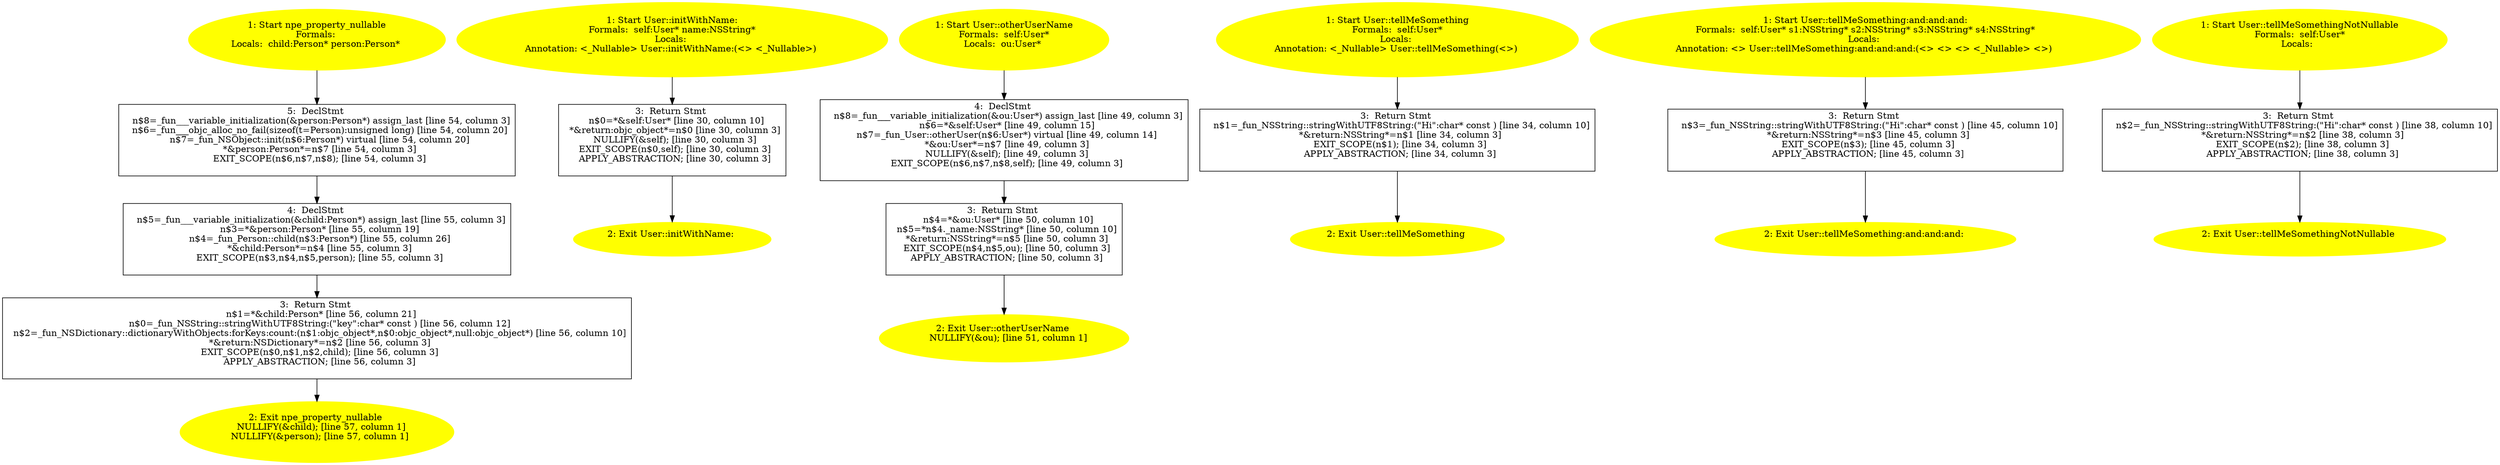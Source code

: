 /* @generated */
digraph cfg {
"npe_property_nullable.ba4461b16b55481ab8de5124734d2bf3_1" [label="1: Start npe_property_nullable\nFormals: \nLocals:  child:Person* person:Person* \n  " color=yellow style=filled]
	

	 "npe_property_nullable.ba4461b16b55481ab8de5124734d2bf3_1" -> "npe_property_nullable.ba4461b16b55481ab8de5124734d2bf3_5" ;
"npe_property_nullable.ba4461b16b55481ab8de5124734d2bf3_2" [label="2: Exit npe_property_nullable \n   NULLIFY(&child); [line 57, column 1]\n  NULLIFY(&person); [line 57, column 1]\n " color=yellow style=filled]
	

"npe_property_nullable.ba4461b16b55481ab8de5124734d2bf3_3" [label="3:  Return Stmt \n   n$1=*&child:Person* [line 56, column 21]\n  n$0=_fun_NSString::stringWithUTF8String:(\"key\":char* const ) [line 56, column 12]\n  n$2=_fun_NSDictionary::dictionaryWithObjects:forKeys:count:(n$1:objc_object*,n$0:objc_object*,null:objc_object*) [line 56, column 10]\n  *&return:NSDictionary*=n$2 [line 56, column 3]\n  EXIT_SCOPE(n$0,n$1,n$2,child); [line 56, column 3]\n  APPLY_ABSTRACTION; [line 56, column 3]\n " shape="box"]
	

	 "npe_property_nullable.ba4461b16b55481ab8de5124734d2bf3_3" -> "npe_property_nullable.ba4461b16b55481ab8de5124734d2bf3_2" ;
"npe_property_nullable.ba4461b16b55481ab8de5124734d2bf3_4" [label="4:  DeclStmt \n   n$5=_fun___variable_initialization(&child:Person*) assign_last [line 55, column 3]\n  n$3=*&person:Person* [line 55, column 19]\n  n$4=_fun_Person::child(n$3:Person*) [line 55, column 26]\n  *&child:Person*=n$4 [line 55, column 3]\n  EXIT_SCOPE(n$3,n$4,n$5,person); [line 55, column 3]\n " shape="box"]
	

	 "npe_property_nullable.ba4461b16b55481ab8de5124734d2bf3_4" -> "npe_property_nullable.ba4461b16b55481ab8de5124734d2bf3_3" ;
"npe_property_nullable.ba4461b16b55481ab8de5124734d2bf3_5" [label="5:  DeclStmt \n   n$8=_fun___variable_initialization(&person:Person*) assign_last [line 54, column 3]\n  n$6=_fun___objc_alloc_no_fail(sizeof(t=Person):unsigned long) [line 54, column 20]\n  n$7=_fun_NSObject::init(n$6:Person*) virtual [line 54, column 20]\n  *&person:Person*=n$7 [line 54, column 3]\n  EXIT_SCOPE(n$6,n$7,n$8); [line 54, column 3]\n " shape="box"]
	

	 "npe_property_nullable.ba4461b16b55481ab8de5124734d2bf3_5" -> "npe_property_nullable.ba4461b16b55481ab8de5124734d2bf3_4" ;
"initWithName:#User(class NSString)#instance.1755f5e97d3aa5318dd071b864db9bb7_1" [label="1: Start User::initWithName:\nFormals:  self:User* name:NSString*\nLocals: \nAnnotation: <_Nullable> User::initWithName:(<> <_Nullable>) \n  " color=yellow style=filled]
	

	 "initWithName:#User(class NSString)#instance.1755f5e97d3aa5318dd071b864db9bb7_1" -> "initWithName:#User(class NSString)#instance.1755f5e97d3aa5318dd071b864db9bb7_3" ;
"initWithName:#User(class NSString)#instance.1755f5e97d3aa5318dd071b864db9bb7_2" [label="2: Exit User::initWithName: \n  " color=yellow style=filled]
	

"initWithName:#User(class NSString)#instance.1755f5e97d3aa5318dd071b864db9bb7_3" [label="3:  Return Stmt \n   n$0=*&self:User* [line 30, column 10]\n  *&return:objc_object*=n$0 [line 30, column 3]\n  NULLIFY(&self); [line 30, column 3]\n  EXIT_SCOPE(n$0,self); [line 30, column 3]\n  APPLY_ABSTRACTION; [line 30, column 3]\n " shape="box"]
	

	 "initWithName:#User(class NSString)#instance.1755f5e97d3aa5318dd071b864db9bb7_3" -> "initWithName:#User(class NSString)#instance.1755f5e97d3aa5318dd071b864db9bb7_2" ;
"otherUserName#User#instance.7b86b8d2191be71dec320c3203056cd7_1" [label="1: Start User::otherUserName\nFormals:  self:User*\nLocals:  ou:User* \n  " color=yellow style=filled]
	

	 "otherUserName#User#instance.7b86b8d2191be71dec320c3203056cd7_1" -> "otherUserName#User#instance.7b86b8d2191be71dec320c3203056cd7_4" ;
"otherUserName#User#instance.7b86b8d2191be71dec320c3203056cd7_2" [label="2: Exit User::otherUserName \n   NULLIFY(&ou); [line 51, column 1]\n " color=yellow style=filled]
	

"otherUserName#User#instance.7b86b8d2191be71dec320c3203056cd7_3" [label="3:  Return Stmt \n   n$4=*&ou:User* [line 50, column 10]\n  n$5=*n$4._name:NSString* [line 50, column 10]\n  *&return:NSString*=n$5 [line 50, column 3]\n  EXIT_SCOPE(n$4,n$5,ou); [line 50, column 3]\n  APPLY_ABSTRACTION; [line 50, column 3]\n " shape="box"]
	

	 "otherUserName#User#instance.7b86b8d2191be71dec320c3203056cd7_3" -> "otherUserName#User#instance.7b86b8d2191be71dec320c3203056cd7_2" ;
"otherUserName#User#instance.7b86b8d2191be71dec320c3203056cd7_4" [label="4:  DeclStmt \n   n$8=_fun___variable_initialization(&ou:User*) assign_last [line 49, column 3]\n  n$6=*&self:User* [line 49, column 15]\n  n$7=_fun_User::otherUser(n$6:User*) virtual [line 49, column 14]\n  *&ou:User*=n$7 [line 49, column 3]\n  NULLIFY(&self); [line 49, column 3]\n  EXIT_SCOPE(n$6,n$7,n$8,self); [line 49, column 3]\n " shape="box"]
	

	 "otherUserName#User#instance.7b86b8d2191be71dec320c3203056cd7_4" -> "otherUserName#User#instance.7b86b8d2191be71dec320c3203056cd7_3" ;
"tellMeSomething#User#instance.5ed632cdc46e048613dbc2d7030419cf_1" [label="1: Start User::tellMeSomething\nFormals:  self:User*\nLocals: \nAnnotation: <_Nullable> User::tellMeSomething(<>) \n  " color=yellow style=filled]
	

	 "tellMeSomething#User#instance.5ed632cdc46e048613dbc2d7030419cf_1" -> "tellMeSomething#User#instance.5ed632cdc46e048613dbc2d7030419cf_3" ;
"tellMeSomething#User#instance.5ed632cdc46e048613dbc2d7030419cf_2" [label="2: Exit User::tellMeSomething \n  " color=yellow style=filled]
	

"tellMeSomething#User#instance.5ed632cdc46e048613dbc2d7030419cf_3" [label="3:  Return Stmt \n   n$1=_fun_NSString::stringWithUTF8String:(\"Hi\":char* const ) [line 34, column 10]\n  *&return:NSString*=n$1 [line 34, column 3]\n  EXIT_SCOPE(n$1); [line 34, column 3]\n  APPLY_ABSTRACTION; [line 34, column 3]\n " shape="box"]
	

	 "tellMeSomething#User#instance.5ed632cdc46e048613dbc2d7030419cf_3" -> "tellMeSomething#User#instance.5ed632cdc46e048613dbc2d7030419cf_2" ;
"tellMeSomething:and:and:and:#User(class NSString,class NSString,class NSString,class NSString)#insta.486c16409126581cc0a8d6141cb33574_1" [label="1: Start User::tellMeSomething:and:and:and:\nFormals:  self:User* s1:NSString* s2:NSString* s3:NSString* s4:NSString*\nLocals: \nAnnotation: <> User::tellMeSomething:and:and:and:(<> <> <> <_Nullable> <>) \n  " color=yellow style=filled]
	

	 "tellMeSomething:and:and:and:#User(class NSString,class NSString,class NSString,class NSString)#insta.486c16409126581cc0a8d6141cb33574_1" -> "tellMeSomething:and:and:and:#User(class NSString,class NSString,class NSString,class NSString)#insta.486c16409126581cc0a8d6141cb33574_3" ;
"tellMeSomething:and:and:and:#User(class NSString,class NSString,class NSString,class NSString)#insta.486c16409126581cc0a8d6141cb33574_2" [label="2: Exit User::tellMeSomething:and:and:and: \n  " color=yellow style=filled]
	

"tellMeSomething:and:and:and:#User(class NSString,class NSString,class NSString,class NSString)#insta.486c16409126581cc0a8d6141cb33574_3" [label="3:  Return Stmt \n   n$3=_fun_NSString::stringWithUTF8String:(\"Hi\":char* const ) [line 45, column 10]\n  *&return:NSString*=n$3 [line 45, column 3]\n  EXIT_SCOPE(n$3); [line 45, column 3]\n  APPLY_ABSTRACTION; [line 45, column 3]\n " shape="box"]
	

	 "tellMeSomething:and:and:and:#User(class NSString,class NSString,class NSString,class NSString)#insta.486c16409126581cc0a8d6141cb33574_3" -> "tellMeSomething:and:and:and:#User(class NSString,class NSString,class NSString,class NSString)#insta.486c16409126581cc0a8d6141cb33574_2" ;
"tellMeSomethingNotNullable#User#instance.245a0cd3ebd907a23c846151021de342_1" [label="1: Start User::tellMeSomethingNotNullable\nFormals:  self:User*\nLocals:  \n  " color=yellow style=filled]
	

	 "tellMeSomethingNotNullable#User#instance.245a0cd3ebd907a23c846151021de342_1" -> "tellMeSomethingNotNullable#User#instance.245a0cd3ebd907a23c846151021de342_3" ;
"tellMeSomethingNotNullable#User#instance.245a0cd3ebd907a23c846151021de342_2" [label="2: Exit User::tellMeSomethingNotNullable \n  " color=yellow style=filled]
	

"tellMeSomethingNotNullable#User#instance.245a0cd3ebd907a23c846151021de342_3" [label="3:  Return Stmt \n   n$2=_fun_NSString::stringWithUTF8String:(\"Hi\":char* const ) [line 38, column 10]\n  *&return:NSString*=n$2 [line 38, column 3]\n  EXIT_SCOPE(n$2); [line 38, column 3]\n  APPLY_ABSTRACTION; [line 38, column 3]\n " shape="box"]
	

	 "tellMeSomethingNotNullable#User#instance.245a0cd3ebd907a23c846151021de342_3" -> "tellMeSomethingNotNullable#User#instance.245a0cd3ebd907a23c846151021de342_2" ;
}
